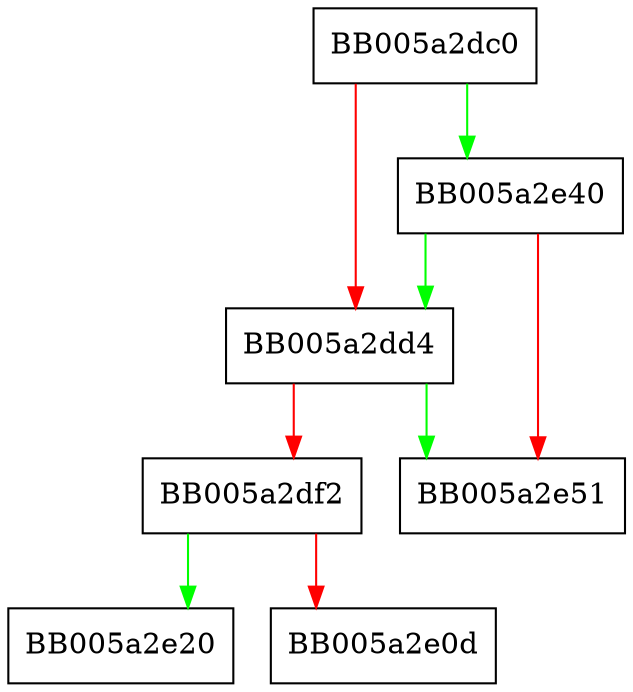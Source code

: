 digraph engine_cleanup_add_first {
  node [shape="box"];
  graph [splines=ortho];
  BB005a2dc0 -> BB005a2e40 [color="green"];
  BB005a2dc0 -> BB005a2dd4 [color="red"];
  BB005a2dd4 -> BB005a2e51 [color="green"];
  BB005a2dd4 -> BB005a2df2 [color="red"];
  BB005a2df2 -> BB005a2e20 [color="green"];
  BB005a2df2 -> BB005a2e0d [color="red"];
  BB005a2e40 -> BB005a2dd4 [color="green"];
  BB005a2e40 -> BB005a2e51 [color="red"];
}